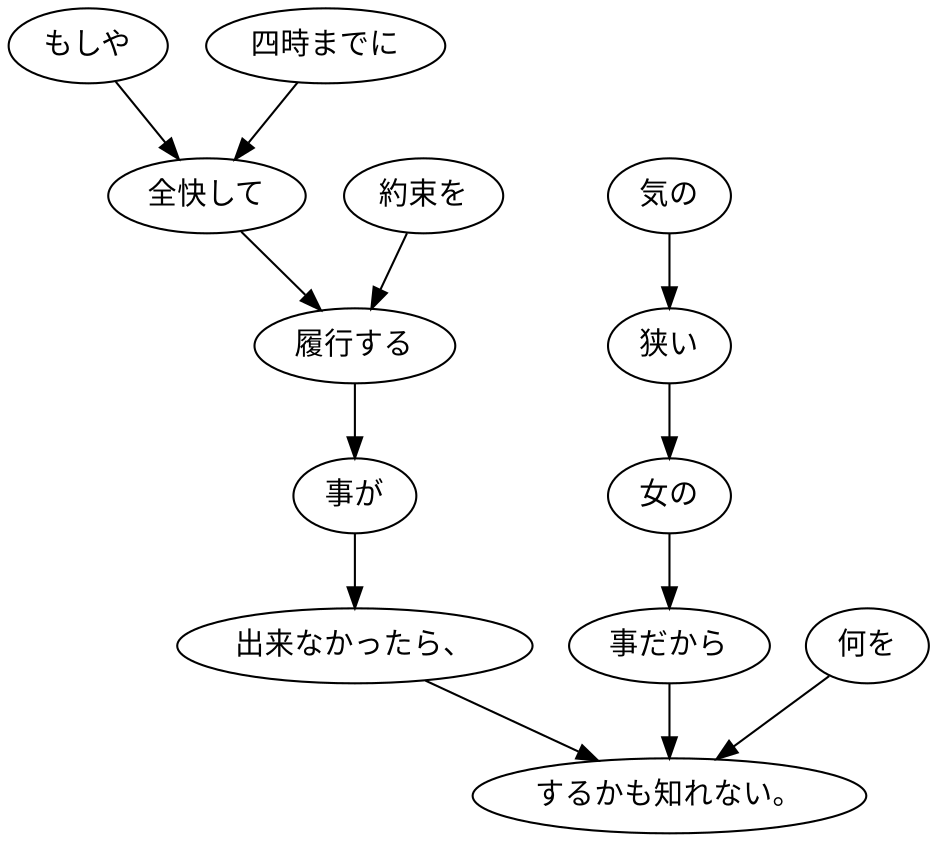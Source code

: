 digraph graph1195 {
	node0 [label="もしや"];
	node1 [label="四時までに"];
	node2 [label="全快して"];
	node3 [label="約束を"];
	node4 [label="履行する"];
	node5 [label="事が"];
	node6 [label="出来なかったら、"];
	node7 [label="気の"];
	node8 [label="狭い"];
	node9 [label="女の"];
	node10 [label="事だから"];
	node11 [label="何を"];
	node12 [label="するかも知れない。"];
	node0 -> node2;
	node1 -> node2;
	node2 -> node4;
	node3 -> node4;
	node4 -> node5;
	node5 -> node6;
	node6 -> node12;
	node7 -> node8;
	node8 -> node9;
	node9 -> node10;
	node10 -> node12;
	node11 -> node12;
}
